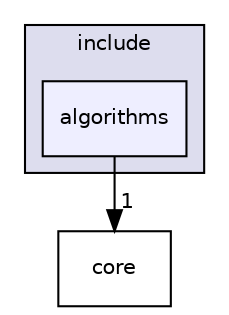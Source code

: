 digraph "include/algorithms" {
  compound=true
  node [ fontsize="10", fontname="Helvetica"];
  edge [ labelfontsize="10", labelfontname="Helvetica"];
  subgraph clusterdir_d44c64559bbebec7f509842c48db8b23 {
    graph [ bgcolor="#ddddee", pencolor="black", label="include" fontname="Helvetica", fontsize="10", URL="dir_d44c64559bbebec7f509842c48db8b23.html"]
  dir_6b92e76864548cad5abed9ff7db49a2b [shape=box, label="algorithms", style="filled", fillcolor="#eeeeff", pencolor="black", URL="dir_6b92e76864548cad5abed9ff7db49a2b.html"];
  }
  dir_3d69f64eaf81436fe2b22361382717e5 [shape=box label="core" URL="dir_3d69f64eaf81436fe2b22361382717e5.html"];
  dir_6b92e76864548cad5abed9ff7db49a2b->dir_3d69f64eaf81436fe2b22361382717e5 [headlabel="1", labeldistance=1.5 headhref="dir_000041_000042.html"];
}
